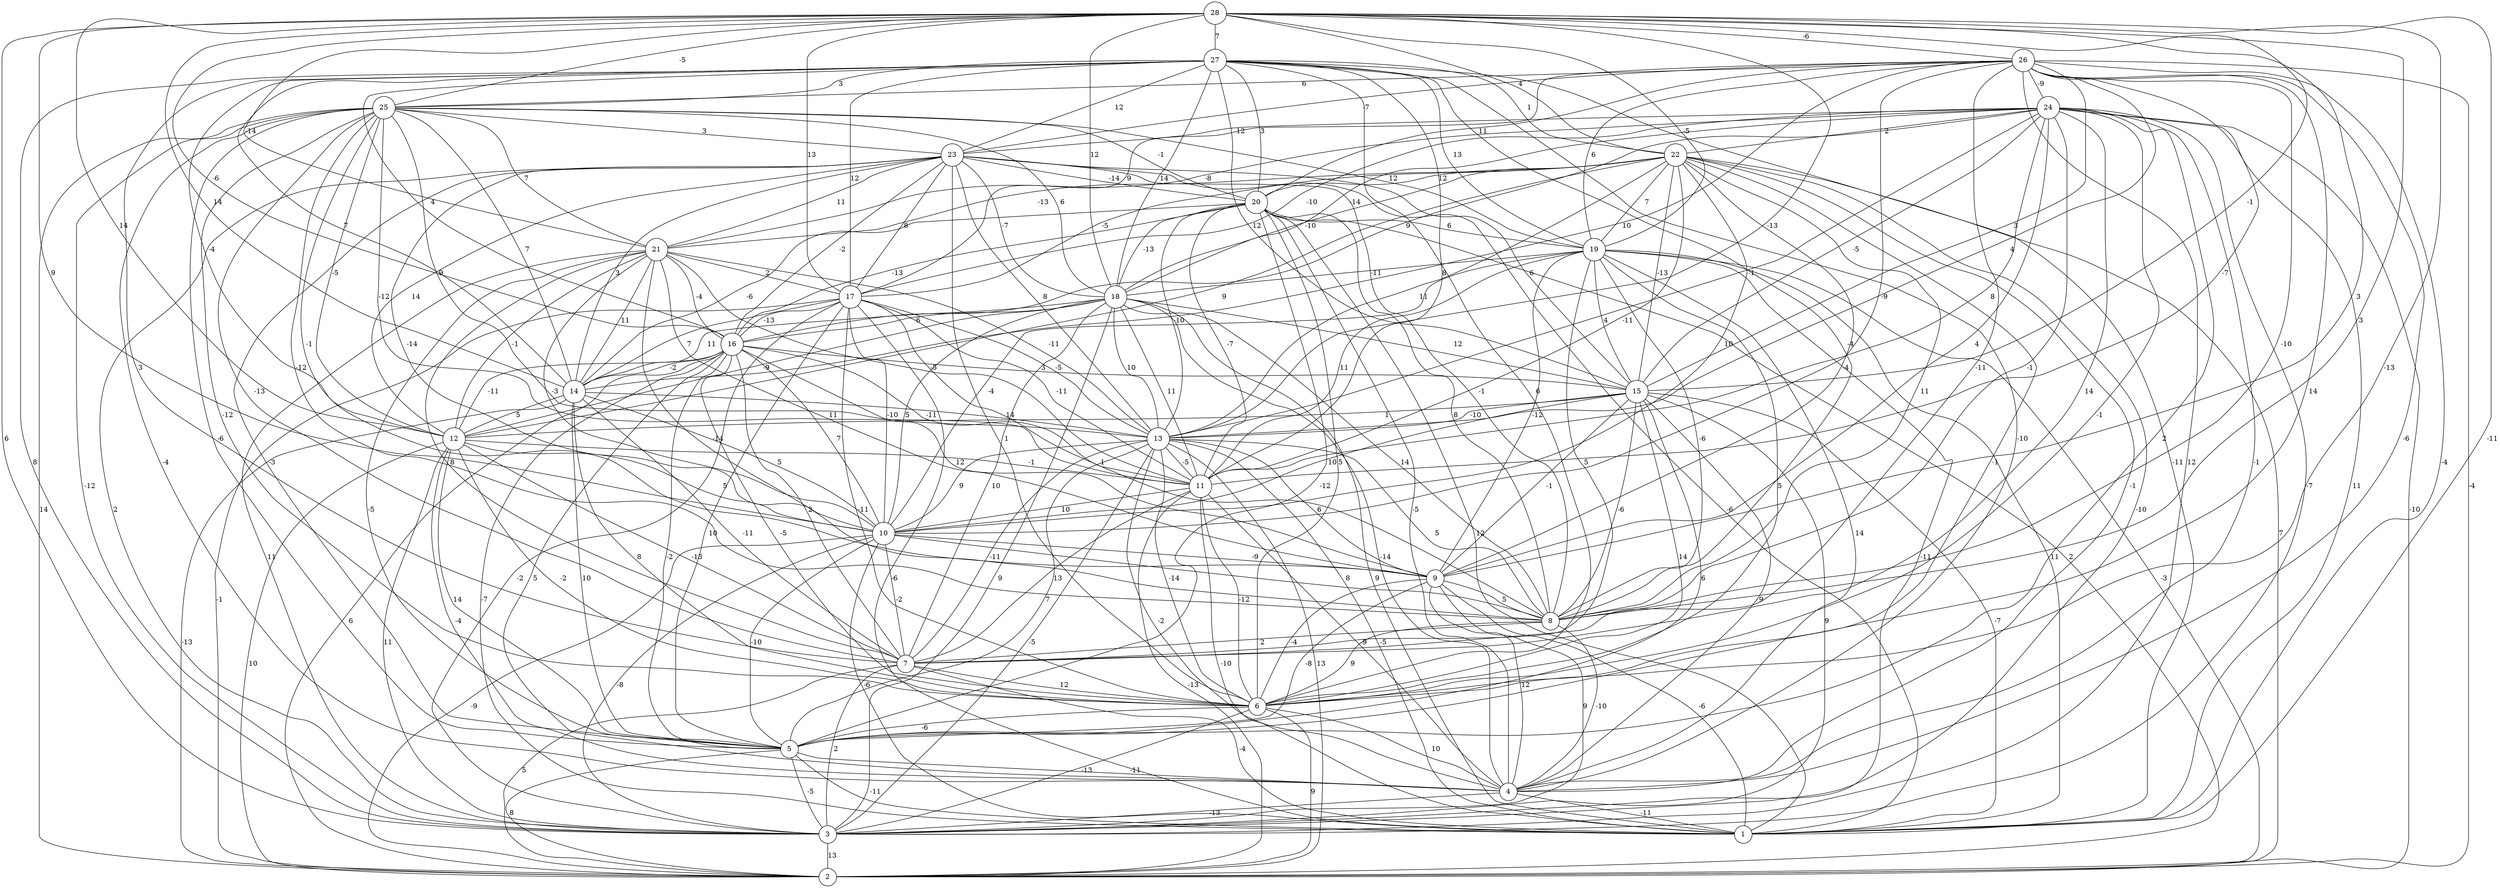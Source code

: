 graph { 
	 fontname="Helvetica,Arial,sans-serif" 
	 node [shape = circle]; 
	 28 -- 1 [label = "-11"];
	 28 -- 3 [label = "6"];
	 28 -- 6 [label = "-13"];
	 28 -- 8 [label = "3"];
	 28 -- 9 [label = "3"];
	 28 -- 10 [label = "9"];
	 28 -- 12 [label = "14"];
	 28 -- 13 [label = "-13"];
	 28 -- 14 [label = "14"];
	 28 -- 15 [label = "-1"];
	 28 -- 16 [label = "-6"];
	 28 -- 17 [label = "13"];
	 28 -- 18 [label = "12"];
	 28 -- 19 [label = "-5"];
	 28 -- 21 [label = "-14"];
	 28 -- 22 [label = "4"];
	 28 -- 25 [label = "-5"];
	 28 -- 26 [label = "-6"];
	 28 -- 27 [label = "7"];
	 27 -- 1 [label = "-11"];
	 27 -- 3 [label = "8"];
	 27 -- 4 [label = "-10"];
	 27 -- 6 [label = "6"];
	 27 -- 7 [label = "3"];
	 27 -- 8 [label = "-4"];
	 27 -- 11 [label = "8"];
	 27 -- 12 [label = "-4"];
	 27 -- 14 [label = "7"];
	 27 -- 15 [label = "12"];
	 27 -- 16 [label = "4"];
	 27 -- 17 [label = "12"];
	 27 -- 18 [label = "14"];
	 27 -- 19 [label = "13"];
	 27 -- 20 [label = "3"];
	 27 -- 22 [label = "1"];
	 27 -- 23 [label = "12"];
	 27 -- 25 [label = "3"];
	 26 -- 1 [label = "-4"];
	 26 -- 2 [label = "-4"];
	 26 -- 3 [label = "12"];
	 26 -- 4 [label = "-6"];
	 26 -- 6 [label = "14"];
	 26 -- 7 [label = "-11"];
	 26 -- 8 [label = "-10"];
	 26 -- 10 [label = "-9"];
	 26 -- 11 [label = "-7"];
	 26 -- 13 [label = "4"];
	 26 -- 14 [label = "10"];
	 26 -- 15 [label = "3"];
	 26 -- 17 [label = "9"];
	 26 -- 19 [label = "6"];
	 26 -- 20 [label = "11"];
	 26 -- 23 [label = "-7"];
	 26 -- 24 [label = "-9"];
	 26 -- 25 [label = "6"];
	 25 -- 2 [label = "14"];
	 25 -- 3 [label = "-12"];
	 25 -- 4 [label = "-4"];
	 25 -- 5 [label = "-6"];
	 25 -- 6 [label = "-12"];
	 25 -- 7 [label = "-13"];
	 25 -- 8 [label = "-12"];
	 25 -- 9 [label = "-1"];
	 25 -- 11 [label = "-12"];
	 25 -- 12 [label = "-5"];
	 25 -- 13 [label = "9"];
	 25 -- 14 [label = "7"];
	 25 -- 18 [label = "6"];
	 25 -- 19 [label = "12"];
	 25 -- 20 [label = "-1"];
	 25 -- 21 [label = "7"];
	 25 -- 23 [label = "3"];
	 24 -- 1 [label = "11"];
	 24 -- 2 [label = "-10"];
	 24 -- 3 [label = "-7"];
	 24 -- 4 [label = "-1"];
	 24 -- 5 [label = "2"];
	 24 -- 6 [label = "-1"];
	 24 -- 7 [label = "14"];
	 24 -- 8 [label = "-1"];
	 24 -- 9 [label = "4"];
	 24 -- 11 [label = "8"];
	 24 -- 13 [label = "-1"];
	 24 -- 15 [label = "-5"];
	 24 -- 16 [label = "9"];
	 24 -- 17 [label = "-10"];
	 24 -- 18 [label = "-14"];
	 24 -- 21 [label = "-8"];
	 24 -- 22 [label = "2"];
	 24 -- 23 [label = "12"];
	 23 -- 1 [label = "-6"];
	 23 -- 3 [label = "2"];
	 23 -- 5 [label = "-3"];
	 23 -- 6 [label = "1"];
	 23 -- 8 [label = "-1"];
	 23 -- 10 [label = "-14"];
	 23 -- 12 [label = "14"];
	 23 -- 13 [label = "8"];
	 23 -- 14 [label = "3"];
	 23 -- 15 [label = "6"];
	 23 -- 16 [label = "-2"];
	 23 -- 17 [label = "8"];
	 23 -- 18 [label = "-7"];
	 23 -- 20 [label = "-14"];
	 23 -- 21 [label = "11"];
	 22 -- 2 [label = "7"];
	 22 -- 3 [label = "-10"];
	 22 -- 4 [label = "-1"];
	 22 -- 5 [label = "-1"];
	 22 -- 8 [label = "11"];
	 22 -- 9 [label = "-4"];
	 22 -- 10 [label = "10"];
	 22 -- 11 [label = "-11"];
	 22 -- 12 [label = "9"];
	 22 -- 13 [label = "11"];
	 22 -- 15 [label = "-13"];
	 22 -- 17 [label = "-5"];
	 22 -- 18 [label = "-10"];
	 22 -- 19 [label = "7"];
	 22 -- 20 [label = "12"];
	 22 -- 21 [label = "-13"];
	 21 -- 3 [label = "11"];
	 21 -- 5 [label = "-5"];
	 21 -- 7 [label = "8"];
	 21 -- 8 [label = "-14"];
	 21 -- 9 [label = "11"];
	 21 -- 10 [label = "-3"];
	 21 -- 11 [label = "-5"];
	 21 -- 12 [label = "-1"];
	 21 -- 13 [label = "-11"];
	 21 -- 14 [label = "11"];
	 21 -- 16 [label = "-4"];
	 21 -- 17 [label = "2"];
	 20 -- 1 [label = "12"];
	 20 -- 2 [label = "2"];
	 20 -- 4 [label = "-5"];
	 20 -- 5 [label = "-12"];
	 20 -- 6 [label = "5"];
	 20 -- 8 [label = "8"];
	 20 -- 11 [label = "-7"];
	 20 -- 13 [label = "-10"];
	 20 -- 14 [label = "-6"];
	 20 -- 16 [label = "-13"];
	 20 -- 18 [label = "-13"];
	 20 -- 19 [label = "6"];
	 19 -- 1 [label = "11"];
	 19 -- 2 [label = "-3"];
	 19 -- 3 [label = "-11"];
	 19 -- 4 [label = "14"];
	 19 -- 6 [label = "5"];
	 19 -- 7 [label = "5"];
	 19 -- 8 [label = "-6"];
	 19 -- 9 [label = "-12"];
	 19 -- 10 [label = "-4"];
	 19 -- 11 [label = "11"];
	 19 -- 15 [label = "4"];
	 19 -- 18 [label = "-11"];
	 18 -- 1 [label = "9"];
	 18 -- 3 [label = "9"];
	 18 -- 4 [label = "-14"];
	 18 -- 7 [label = "10"];
	 18 -- 8 [label = "14"];
	 18 -- 10 [label = "5"];
	 18 -- 11 [label = "11"];
	 18 -- 12 [label = "-9"];
	 18 -- 13 [label = "10"];
	 18 -- 14 [label = "11"];
	 18 -- 15 [label = "12"];
	 18 -- 16 [label = "6"];
	 17 -- 1 [label = "-6"];
	 17 -- 2 [label = "-1"];
	 17 -- 3 [label = "-2"];
	 17 -- 5 [label = "10"];
	 17 -- 6 [label = "-11"];
	 17 -- 8 [label = "1"];
	 17 -- 10 [label = "-10"];
	 17 -- 11 [label = "-11"];
	 17 -- 13 [label = "-5"];
	 17 -- 14 [label = "7"];
	 17 -- 16 [label = "-13"];
	 16 -- 1 [label = "-7"];
	 16 -- 2 [label = "6"];
	 16 -- 4 [label = "5"];
	 16 -- 5 [label = "-2"];
	 16 -- 6 [label = "-5"];
	 16 -- 7 [label = "2"];
	 16 -- 9 [label = "12"];
	 16 -- 10 [label = "7"];
	 16 -- 11 [label = "-11"];
	 16 -- 12 [label = "-11"];
	 16 -- 14 [label = "-2"];
	 16 -- 15 [label = "3"];
	 15 -- 1 [label = "-7"];
	 15 -- 3 [label = "9"];
	 15 -- 4 [label = "9"];
	 15 -- 5 [label = "6"];
	 15 -- 6 [label = "14"];
	 15 -- 8 [label = "-6"];
	 15 -- 9 [label = "-1"];
	 15 -- 10 [label = "10"];
	 15 -- 12 [label = "1"];
	 15 -- 13 [label = "-10"];
	 14 -- 2 [label = "-13"];
	 14 -- 5 [label = "10"];
	 14 -- 6 [label = "8"];
	 14 -- 7 [label = "-11"];
	 14 -- 10 [label = "5"];
	 14 -- 12 [label = "5"];
	 14 -- 13 [label = "14"];
	 13 -- 1 [label = "-5"];
	 13 -- 2 [label = "13"];
	 13 -- 3 [label = "-5"];
	 13 -- 4 [label = "-2"];
	 13 -- 5 [label = "7"];
	 13 -- 6 [label = "-14"];
	 13 -- 7 [label = "-11"];
	 13 -- 8 [label = "5"];
	 13 -- 9 [label = "6"];
	 13 -- 10 [label = "9"];
	 13 -- 11 [label = "-5"];
	 12 -- 2 [label = "10"];
	 12 -- 3 [label = "11"];
	 12 -- 4 [label = "-4"];
	 12 -- 5 [label = "14"];
	 12 -- 6 [label = "-2"];
	 12 -- 7 [label = "-13"];
	 12 -- 10 [label = "5"];
	 12 -- 11 [label = "-1"];
	 11 -- 1 [label = "-10"];
	 11 -- 2 [label = "-13"];
	 11 -- 4 [label = "-9"];
	 11 -- 6 [label = "-12"];
	 11 -- 7 [label = "13"];
	 11 -- 10 [label = "10"];
	 10 -- 1 [label = "-6"];
	 10 -- 2 [label = "-9"];
	 10 -- 3 [label = "-8"];
	 10 -- 5 [label = "-10"];
	 10 -- 7 [label = "-2"];
	 10 -- 8 [label = "8"];
	 10 -- 9 [label = "-9"];
	 9 -- 1 [label = "-6"];
	 9 -- 3 [label = "9"];
	 9 -- 4 [label = "12"];
	 9 -- 5 [label = "-8"];
	 9 -- 6 [label = "-4"];
	 9 -- 8 [label = "5"];
	 8 -- 4 [label = "-10"];
	 8 -- 6 [label = "9"];
	 8 -- 7 [label = "2"];
	 7 -- 1 [label = "-4"];
	 7 -- 2 [label = "5"];
	 7 -- 3 [label = "2"];
	 7 -- 6 [label = "12"];
	 6 -- 2 [label = "9"];
	 6 -- 3 [label = "-13"];
	 6 -- 4 [label = "10"];
	 6 -- 5 [label = "-6"];
	 5 -- 1 [label = "-11"];
	 5 -- 2 [label = "8"];
	 5 -- 3 [label = "-5"];
	 5 -- 4 [label = "-11"];
	 4 -- 1 [label = "-11"];
	 4 -- 3 [label = "-13"];
	 3 -- 2 [label = "13"];
	 1;
	 2;
	 3;
	 4;
	 5;
	 6;
	 7;
	 8;
	 9;
	 10;
	 11;
	 12;
	 13;
	 14;
	 15;
	 16;
	 17;
	 18;
	 19;
	 20;
	 21;
	 22;
	 23;
	 24;
	 25;
	 26;
	 27;
	 28;
}
